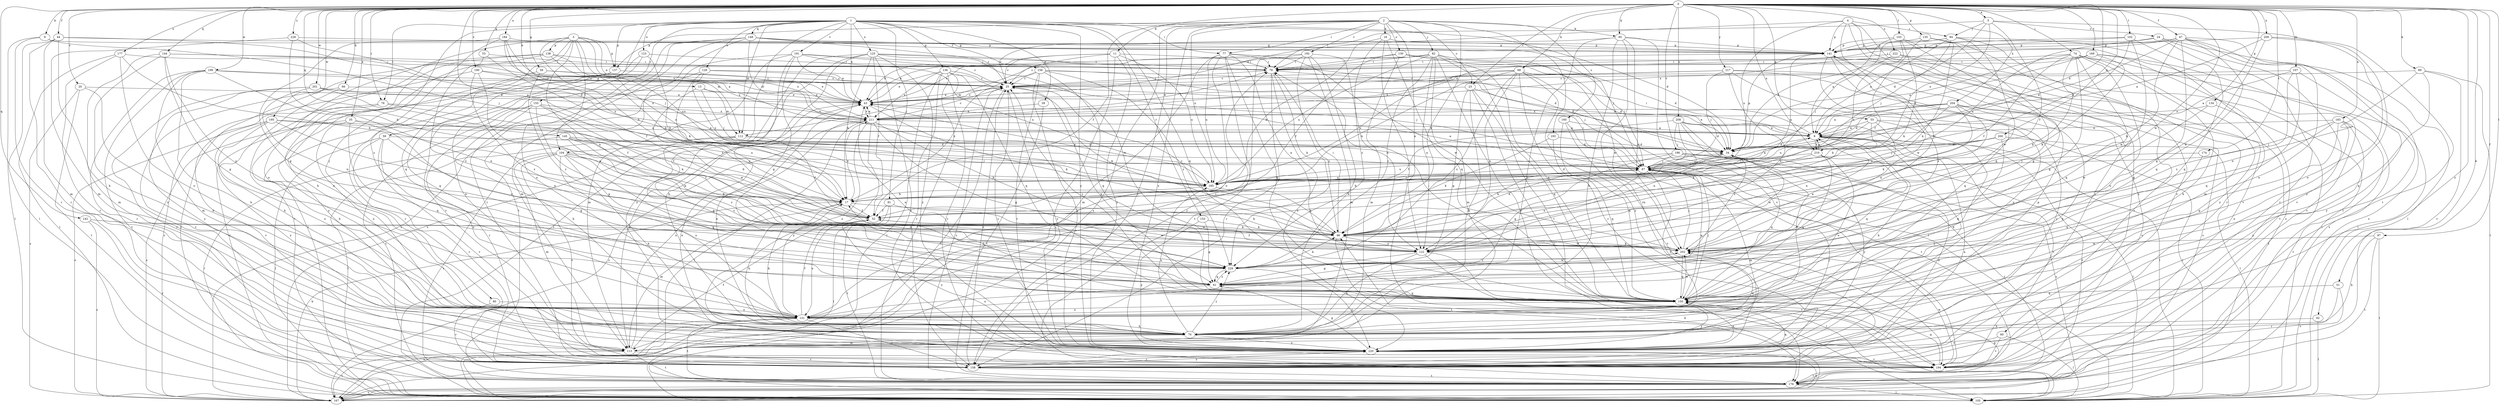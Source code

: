 strict digraph  {
0;
1;
2;
3;
4;
5;
8;
9;
11;
13;
16;
17;
20;
23;
24;
25;
34;
35;
39;
43;
44;
47;
51;
52;
53;
55;
58;
59;
60;
61;
66;
68;
70;
74;
76;
77;
78;
80;
81;
82;
84;
87;
89;
92;
95;
96;
97;
102;
103;
104;
105;
107;
112;
113;
122;
123;
125;
128;
130;
131;
134;
135;
136;
137;
138;
141;
142;
144;
145;
148;
150;
153;
155;
156;
158;
160;
167;
169;
174;
176;
177;
183;
184;
185;
186;
190;
191;
192;
193;
194;
195;
199;
200;
201;
202;
204;
208;
209;
210;
211;
217;
220;
222;
228;
229;
0 -> 5  [label=a];
0 -> 9  [label=b];
0 -> 11  [label=b];
0 -> 13  [label=b];
0 -> 20  [label=c];
0 -> 23  [label=c];
0 -> 34  [label=d];
0 -> 35  [label=e];
0 -> 44  [label=f];
0 -> 47  [label=f];
0 -> 51  [label=f];
0 -> 53  [label=g];
0 -> 55  [label=g];
0 -> 58  [label=g];
0 -> 66  [label=h];
0 -> 68  [label=h];
0 -> 74  [label=i];
0 -> 76  [label=i];
0 -> 89  [label=k];
0 -> 92  [label=k];
0 -> 95  [label=k];
0 -> 97  [label=l];
0 -> 102  [label=l];
0 -> 103  [label=l];
0 -> 107  [label=m];
0 -> 134  [label=p];
0 -> 135  [label=p];
0 -> 142  [label=q];
0 -> 144  [label=q];
0 -> 145  [label=q];
0 -> 169  [label=t];
0 -> 174  [label=t];
0 -> 177  [label=u];
0 -> 183  [label=u];
0 -> 184  [label=u];
0 -> 185  [label=u];
0 -> 186  [label=v];
0 -> 190  [label=v];
0 -> 195  [label=w];
0 -> 199  [label=w];
0 -> 200  [label=w];
0 -> 201  [label=w];
0 -> 202  [label=w];
0 -> 204  [label=x];
0 -> 208  [label=x];
0 -> 209  [label=x];
0 -> 210  [label=x];
0 -> 217  [label=y];
0 -> 220  [label=y];
0 -> 222  [label=z];
0 -> 228  [label=z];
1 -> 23  [label=c];
1 -> 34  [label=d];
1 -> 39  [label=e];
1 -> 43  [label=e];
1 -> 59  [label=g];
1 -> 76  [label=i];
1 -> 77  [label=i];
1 -> 80  [label=j];
1 -> 81  [label=j];
1 -> 104  [label=l];
1 -> 112  [label=m];
1 -> 123  [label=o];
1 -> 125  [label=o];
1 -> 128  [label=o];
1 -> 136  [label=p];
1 -> 137  [label=p];
1 -> 148  [label=q];
1 -> 150  [label=q];
1 -> 153  [label=r];
1 -> 155  [label=r];
1 -> 156  [label=r];
1 -> 191  [label=v];
1 -> 220  [label=y];
2 -> 16  [label=b];
2 -> 52  [label=f];
2 -> 77  [label=i];
2 -> 82  [label=j];
2 -> 95  [label=k];
2 -> 96  [label=k];
2 -> 122  [label=n];
2 -> 130  [label=o];
2 -> 137  [label=p];
2 -> 158  [label=r];
2 -> 160  [label=s];
2 -> 167  [label=s];
2 -> 185  [label=u];
2 -> 192  [label=v];
2 -> 193  [label=v];
2 -> 220  [label=y];
3 -> 17  [label=b];
3 -> 43  [label=e];
3 -> 70  [label=h];
3 -> 104  [label=l];
3 -> 112  [label=m];
3 -> 122  [label=n];
3 -> 131  [label=o];
3 -> 137  [label=p];
3 -> 138  [label=p];
3 -> 150  [label=q];
3 -> 185  [label=u];
4 -> 43  [label=e];
4 -> 60  [label=g];
4 -> 84  [label=j];
4 -> 141  [label=p];
4 -> 158  [label=r];
4 -> 185  [label=u];
4 -> 194  [label=v];
4 -> 202  [label=w];
5 -> 24  [label=c];
5 -> 34  [label=d];
5 -> 52  [label=f];
5 -> 78  [label=i];
5 -> 84  [label=j];
5 -> 176  [label=t];
5 -> 210  [label=x];
8 -> 34  [label=d];
8 -> 43  [label=e];
8 -> 70  [label=h];
8 -> 78  [label=i];
8 -> 150  [label=q];
8 -> 176  [label=t];
8 -> 194  [label=v];
8 -> 210  [label=x];
8 -> 220  [label=y];
9 -> 87  [label=j];
9 -> 105  [label=l];
9 -> 141  [label=p];
9 -> 158  [label=r];
11 -> 25  [label=c];
11 -> 43  [label=e];
11 -> 78  [label=i];
11 -> 112  [label=m];
11 -> 167  [label=s];
11 -> 185  [label=u];
11 -> 220  [label=y];
13 -> 43  [label=e];
13 -> 52  [label=f];
13 -> 87  [label=j];
13 -> 112  [label=m];
16 -> 17  [label=b];
16 -> 105  [label=l];
16 -> 141  [label=p];
16 -> 150  [label=q];
16 -> 229  [label=z];
17 -> 52  [label=f];
17 -> 70  [label=h];
17 -> 96  [label=k];
17 -> 113  [label=m];
17 -> 211  [label=x];
20 -> 43  [label=e];
20 -> 70  [label=h];
20 -> 167  [label=s];
20 -> 176  [label=t];
23 -> 8  [label=a];
23 -> 43  [label=e];
23 -> 61  [label=g];
23 -> 70  [label=h];
23 -> 105  [label=l];
23 -> 150  [label=q];
24 -> 105  [label=l];
24 -> 141  [label=p];
24 -> 158  [label=r];
24 -> 185  [label=u];
24 -> 194  [label=v];
25 -> 43  [label=e];
25 -> 87  [label=j];
25 -> 105  [label=l];
25 -> 150  [label=q];
25 -> 220  [label=y];
34 -> 87  [label=j];
34 -> 96  [label=k];
34 -> 141  [label=p];
34 -> 202  [label=w];
35 -> 8  [label=a];
35 -> 131  [label=o];
35 -> 150  [label=q];
35 -> 167  [label=s];
35 -> 229  [label=z];
39 -> 176  [label=t];
39 -> 211  [label=x];
43 -> 25  [label=c];
43 -> 96  [label=k];
43 -> 211  [label=x];
44 -> 34  [label=d];
44 -> 70  [label=h];
44 -> 105  [label=l];
44 -> 113  [label=m];
44 -> 141  [label=p];
44 -> 158  [label=r];
47 -> 34  [label=d];
47 -> 61  [label=g];
47 -> 96  [label=k];
47 -> 131  [label=o];
47 -> 141  [label=p];
47 -> 150  [label=q];
47 -> 167  [label=s];
47 -> 176  [label=t];
47 -> 211  [label=x];
51 -> 150  [label=q];
51 -> 158  [label=r];
51 -> 194  [label=v];
52 -> 96  [label=k];
52 -> 131  [label=o];
52 -> 220  [label=y];
53 -> 52  [label=f];
53 -> 78  [label=i];
53 -> 229  [label=z];
55 -> 8  [label=a];
55 -> 70  [label=h];
55 -> 96  [label=k];
55 -> 105  [label=l];
55 -> 122  [label=n];
55 -> 185  [label=u];
58 -> 25  [label=c];
58 -> 43  [label=e];
58 -> 220  [label=y];
58 -> 229  [label=z];
59 -> 34  [label=d];
59 -> 61  [label=g];
59 -> 105  [label=l];
59 -> 131  [label=o];
59 -> 158  [label=r];
59 -> 194  [label=v];
60 -> 105  [label=l];
60 -> 194  [label=v];
60 -> 220  [label=y];
61 -> 17  [label=b];
61 -> 131  [label=o];
61 -> 150  [label=q];
61 -> 229  [label=z];
66 -> 43  [label=e];
66 -> 70  [label=h];
66 -> 194  [label=v];
68 -> 17  [label=b];
68 -> 25  [label=c];
68 -> 34  [label=d];
68 -> 105  [label=l];
68 -> 122  [label=n];
68 -> 158  [label=r];
68 -> 185  [label=u];
68 -> 220  [label=y];
68 -> 229  [label=z];
70 -> 17  [label=b];
70 -> 43  [label=e];
70 -> 113  [label=m];
70 -> 185  [label=u];
70 -> 202  [label=w];
70 -> 220  [label=y];
70 -> 229  [label=z];
74 -> 8  [label=a];
74 -> 52  [label=f];
74 -> 61  [label=g];
74 -> 70  [label=h];
74 -> 78  [label=i];
74 -> 96  [label=k];
74 -> 105  [label=l];
74 -> 131  [label=o];
74 -> 150  [label=q];
74 -> 220  [label=y];
76 -> 52  [label=f];
76 -> 70  [label=h];
76 -> 194  [label=v];
76 -> 211  [label=x];
77 -> 78  [label=i];
77 -> 113  [label=m];
77 -> 122  [label=n];
77 -> 131  [label=o];
77 -> 150  [label=q];
77 -> 176  [label=t];
77 -> 185  [label=u];
77 -> 202  [label=w];
78 -> 25  [label=c];
78 -> 96  [label=k];
78 -> 158  [label=r];
78 -> 220  [label=y];
80 -> 131  [label=o];
80 -> 158  [label=r];
81 -> 52  [label=f];
81 -> 105  [label=l];
81 -> 176  [label=t];
81 -> 202  [label=w];
82 -> 25  [label=c];
82 -> 43  [label=e];
82 -> 78  [label=i];
82 -> 113  [label=m];
82 -> 122  [label=n];
82 -> 150  [label=q];
82 -> 176  [label=t];
82 -> 185  [label=u];
82 -> 194  [label=v];
82 -> 202  [label=w];
82 -> 229  [label=z];
84 -> 8  [label=a];
84 -> 34  [label=d];
84 -> 87  [label=j];
84 -> 113  [label=m];
84 -> 141  [label=p];
84 -> 158  [label=r];
84 -> 202  [label=w];
87 -> 8  [label=a];
87 -> 17  [label=b];
87 -> 43  [label=e];
87 -> 70  [label=h];
87 -> 113  [label=m];
87 -> 122  [label=n];
87 -> 150  [label=q];
87 -> 176  [label=t];
87 -> 185  [label=u];
89 -> 25  [label=c];
89 -> 105  [label=l];
89 -> 122  [label=n];
89 -> 150  [label=q];
89 -> 194  [label=v];
92 -> 70  [label=h];
92 -> 105  [label=l];
95 -> 25  [label=c];
95 -> 70  [label=h];
95 -> 131  [label=o];
95 -> 141  [label=p];
95 -> 158  [label=r];
95 -> 194  [label=v];
95 -> 202  [label=w];
96 -> 25  [label=c];
96 -> 34  [label=d];
96 -> 78  [label=i];
96 -> 122  [label=n];
96 -> 176  [label=t];
96 -> 202  [label=w];
97 -> 70  [label=h];
97 -> 105  [label=l];
97 -> 176  [label=t];
97 -> 202  [label=w];
102 -> 34  [label=d];
102 -> 78  [label=i];
102 -> 141  [label=p];
102 -> 150  [label=q];
102 -> 202  [label=w];
103 -> 8  [label=a];
103 -> 17  [label=b];
103 -> 61  [label=g];
103 -> 96  [label=k];
103 -> 141  [label=p];
103 -> 167  [label=s];
104 -> 70  [label=h];
104 -> 87  [label=j];
104 -> 96  [label=k];
104 -> 113  [label=m];
104 -> 131  [label=o];
104 -> 150  [label=q];
104 -> 176  [label=t];
104 -> 194  [label=v];
104 -> 229  [label=z];
107 -> 8  [label=a];
107 -> 25  [label=c];
107 -> 150  [label=q];
107 -> 220  [label=y];
107 -> 229  [label=z];
112 -> 34  [label=d];
112 -> 52  [label=f];
112 -> 61  [label=g];
112 -> 105  [label=l];
112 -> 229  [label=z];
113 -> 43  [label=e];
113 -> 52  [label=f];
113 -> 158  [label=r];
113 -> 167  [label=s];
113 -> 176  [label=t];
113 -> 211  [label=x];
122 -> 52  [label=f];
122 -> 61  [label=g];
122 -> 70  [label=h];
122 -> 105  [label=l];
122 -> 194  [label=v];
123 -> 17  [label=b];
123 -> 78  [label=i];
123 -> 105  [label=l];
123 -> 194  [label=v];
125 -> 17  [label=b];
125 -> 34  [label=d];
125 -> 52  [label=f];
125 -> 70  [label=h];
125 -> 78  [label=i];
125 -> 105  [label=l];
125 -> 167  [label=s];
125 -> 194  [label=v];
125 -> 202  [label=w];
125 -> 220  [label=y];
128 -> 17  [label=b];
128 -> 25  [label=c];
128 -> 87  [label=j];
128 -> 131  [label=o];
128 -> 185  [label=u];
130 -> 34  [label=d];
130 -> 52  [label=f];
130 -> 78  [label=i];
130 -> 87  [label=j];
130 -> 113  [label=m];
131 -> 52  [label=f];
131 -> 70  [label=h];
131 -> 78  [label=i];
131 -> 158  [label=r];
131 -> 167  [label=s];
131 -> 176  [label=t];
134 -> 176  [label=t];
134 -> 202  [label=w];
134 -> 211  [label=x];
135 -> 52  [label=f];
135 -> 61  [label=g];
135 -> 96  [label=k];
135 -> 141  [label=p];
135 -> 194  [label=v];
136 -> 25  [label=c];
136 -> 43  [label=e];
136 -> 105  [label=l];
136 -> 150  [label=q];
136 -> 158  [label=r];
136 -> 176  [label=t];
136 -> 194  [label=v];
136 -> 202  [label=w];
136 -> 211  [label=x];
137 -> 25  [label=c];
137 -> 105  [label=l];
137 -> 150  [label=q];
137 -> 158  [label=r];
138 -> 17  [label=b];
138 -> 78  [label=i];
138 -> 105  [label=l];
138 -> 131  [label=o];
138 -> 176  [label=t];
138 -> 185  [label=u];
141 -> 78  [label=i];
141 -> 176  [label=t];
141 -> 185  [label=u];
141 -> 202  [label=w];
141 -> 220  [label=y];
141 -> 229  [label=z];
142 -> 96  [label=k];
142 -> 158  [label=r];
142 -> 167  [label=s];
142 -> 202  [label=w];
144 -> 61  [label=g];
144 -> 78  [label=i];
144 -> 113  [label=m];
144 -> 211  [label=x];
144 -> 220  [label=y];
144 -> 229  [label=z];
145 -> 17  [label=b];
145 -> 34  [label=d];
145 -> 52  [label=f];
145 -> 96  [label=k];
145 -> 105  [label=l];
145 -> 185  [label=u];
148 -> 25  [label=c];
148 -> 87  [label=j];
148 -> 113  [label=m];
148 -> 131  [label=o];
148 -> 141  [label=p];
148 -> 158  [label=r];
148 -> 176  [label=t];
148 -> 185  [label=u];
150 -> 25  [label=c];
150 -> 43  [label=e];
150 -> 78  [label=i];
150 -> 87  [label=j];
150 -> 131  [label=o];
150 -> 202  [label=w];
150 -> 220  [label=y];
153 -> 61  [label=g];
153 -> 96  [label=k];
153 -> 220  [label=y];
155 -> 61  [label=g];
155 -> 70  [label=h];
155 -> 96  [label=k];
155 -> 158  [label=r];
155 -> 176  [label=t];
155 -> 202  [label=w];
155 -> 211  [label=x];
156 -> 17  [label=b];
156 -> 25  [label=c];
156 -> 34  [label=d];
156 -> 87  [label=j];
156 -> 150  [label=q];
156 -> 194  [label=v];
156 -> 220  [label=y];
156 -> 229  [label=z];
158 -> 8  [label=a];
158 -> 25  [label=c];
158 -> 34  [label=d];
158 -> 150  [label=q];
158 -> 176  [label=t];
158 -> 220  [label=y];
160 -> 8  [label=a];
160 -> 150  [label=q];
160 -> 176  [label=t];
160 -> 194  [label=v];
167 -> 17  [label=b];
167 -> 96  [label=k];
167 -> 220  [label=y];
169 -> 34  [label=d];
169 -> 43  [label=e];
169 -> 78  [label=i];
169 -> 96  [label=k];
169 -> 167  [label=s];
169 -> 194  [label=v];
174 -> 87  [label=j];
174 -> 150  [label=q];
176 -> 25  [label=c];
176 -> 105  [label=l];
176 -> 150  [label=q];
176 -> 167  [label=s];
177 -> 17  [label=b];
177 -> 78  [label=i];
177 -> 105  [label=l];
177 -> 131  [label=o];
177 -> 158  [label=r];
183 -> 8  [label=a];
183 -> 87  [label=j];
183 -> 131  [label=o];
183 -> 150  [label=q];
183 -> 176  [label=t];
183 -> 220  [label=y];
183 -> 229  [label=z];
184 -> 8  [label=a];
184 -> 61  [label=g];
184 -> 141  [label=p];
184 -> 185  [label=u];
184 -> 211  [label=x];
184 -> 229  [label=z];
185 -> 17  [label=b];
185 -> 34  [label=d];
185 -> 43  [label=e];
185 -> 87  [label=j];
185 -> 96  [label=k];
186 -> 61  [label=g];
186 -> 87  [label=j];
186 -> 150  [label=q];
186 -> 167  [label=s];
186 -> 185  [label=u];
186 -> 220  [label=y];
190 -> 25  [label=c];
190 -> 122  [label=n];
190 -> 167  [label=s];
190 -> 211  [label=x];
190 -> 229  [label=z];
191 -> 25  [label=c];
191 -> 43  [label=e];
191 -> 61  [label=g];
191 -> 78  [label=i];
191 -> 113  [label=m];
191 -> 167  [label=s];
191 -> 185  [label=u];
191 -> 220  [label=y];
192 -> 43  [label=e];
192 -> 70  [label=h];
192 -> 78  [label=i];
192 -> 113  [label=m];
192 -> 122  [label=n];
192 -> 158  [label=r];
192 -> 229  [label=z];
193 -> 34  [label=d];
193 -> 96  [label=k];
193 -> 150  [label=q];
194 -> 43  [label=e];
194 -> 150  [label=q];
194 -> 176  [label=t];
194 -> 202  [label=w];
195 -> 8  [label=a];
195 -> 122  [label=n];
195 -> 131  [label=o];
195 -> 167  [label=s];
195 -> 185  [label=u];
195 -> 220  [label=y];
199 -> 25  [label=c];
199 -> 43  [label=e];
199 -> 70  [label=h];
199 -> 113  [label=m];
199 -> 122  [label=n];
199 -> 158  [label=r];
199 -> 176  [label=t];
200 -> 34  [label=d];
200 -> 87  [label=j];
200 -> 105  [label=l];
200 -> 150  [label=q];
200 -> 185  [label=u];
201 -> 43  [label=e];
201 -> 52  [label=f];
201 -> 122  [label=n];
201 -> 158  [label=r];
201 -> 211  [label=x];
201 -> 220  [label=y];
202 -> 8  [label=a];
202 -> 87  [label=j];
202 -> 96  [label=k];
202 -> 150  [label=q];
202 -> 229  [label=z];
204 -> 8  [label=a];
204 -> 17  [label=b];
204 -> 34  [label=d];
204 -> 70  [label=h];
204 -> 96  [label=k];
204 -> 122  [label=n];
204 -> 194  [label=v];
204 -> 211  [label=x];
208 -> 8  [label=a];
208 -> 34  [label=d];
208 -> 52  [label=f];
208 -> 70  [label=h];
208 -> 87  [label=j];
208 -> 105  [label=l];
208 -> 122  [label=n];
208 -> 229  [label=z];
209 -> 8  [label=a];
209 -> 131  [label=o];
209 -> 141  [label=p];
209 -> 202  [label=w];
209 -> 220  [label=y];
210 -> 8  [label=a];
210 -> 87  [label=j];
210 -> 105  [label=l];
210 -> 122  [label=n];
210 -> 131  [label=o];
210 -> 150  [label=q];
211 -> 8  [label=a];
211 -> 25  [label=c];
211 -> 43  [label=e];
211 -> 61  [label=g];
211 -> 78  [label=i];
211 -> 96  [label=k];
211 -> 105  [label=l];
211 -> 131  [label=o];
211 -> 167  [label=s];
211 -> 220  [label=y];
217 -> 25  [label=c];
217 -> 87  [label=j];
217 -> 122  [label=n];
217 -> 150  [label=q];
217 -> 158  [label=r];
217 -> 167  [label=s];
217 -> 211  [label=x];
220 -> 25  [label=c];
220 -> 61  [label=g];
220 -> 87  [label=j];
220 -> 141  [label=p];
220 -> 150  [label=q];
220 -> 158  [label=r];
220 -> 194  [label=v];
222 -> 78  [label=i];
222 -> 87  [label=j];
222 -> 105  [label=l];
222 -> 158  [label=r];
228 -> 17  [label=b];
228 -> 87  [label=j];
228 -> 113  [label=m];
228 -> 141  [label=p];
229 -> 61  [label=g];
229 -> 96  [label=k];
229 -> 202  [label=w];
229 -> 220  [label=y];
}
